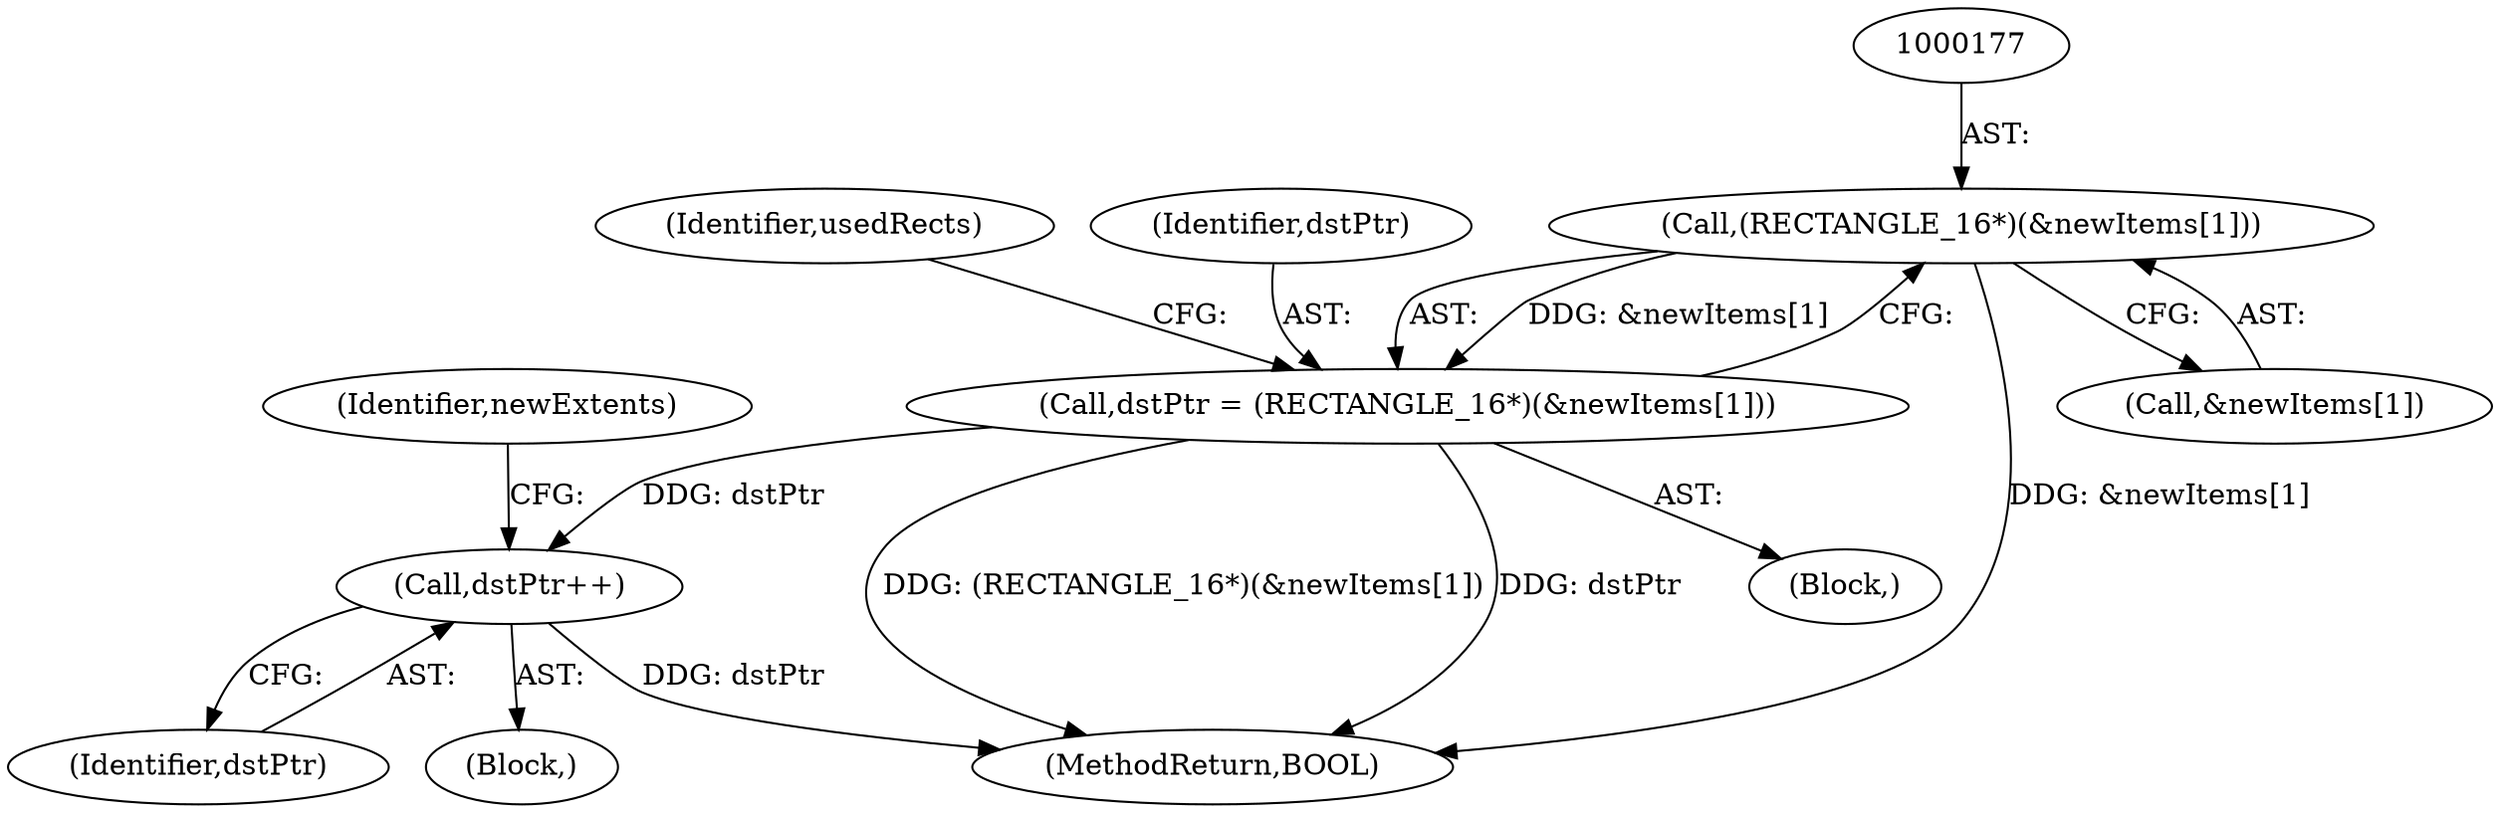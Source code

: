 digraph "0_FreeRDP_fc80ab45621bd966f70594c0b7393ec005a94007_0@array" {
"1000176" [label="(Call,(RECTANGLE_16*)(&newItems[1]))"];
"1000174" [label="(Call,dstPtr = (RECTANGLE_16*)(&newItems[1]))"];
"1000223" [label="(Call,dstPtr++)"];
"1000341" [label="(MethodReturn,BOOL)"];
"1000183" [label="(Identifier,usedRects)"];
"1000228" [label="(Identifier,newExtents)"];
"1000178" [label="(Call,&newItems[1])"];
"1000106" [label="(Block,)"];
"1000176" [label="(Call,(RECTANGLE_16*)(&newItems[1]))"];
"1000224" [label="(Identifier,dstPtr)"];
"1000216" [label="(Block,)"];
"1000175" [label="(Identifier,dstPtr)"];
"1000174" [label="(Call,dstPtr = (RECTANGLE_16*)(&newItems[1]))"];
"1000223" [label="(Call,dstPtr++)"];
"1000176" -> "1000174"  [label="AST: "];
"1000176" -> "1000178"  [label="CFG: "];
"1000177" -> "1000176"  [label="AST: "];
"1000178" -> "1000176"  [label="AST: "];
"1000174" -> "1000176"  [label="CFG: "];
"1000176" -> "1000341"  [label="DDG: &newItems[1]"];
"1000176" -> "1000174"  [label="DDG: &newItems[1]"];
"1000174" -> "1000106"  [label="AST: "];
"1000175" -> "1000174"  [label="AST: "];
"1000183" -> "1000174"  [label="CFG: "];
"1000174" -> "1000341"  [label="DDG: (RECTANGLE_16*)(&newItems[1])"];
"1000174" -> "1000341"  [label="DDG: dstPtr"];
"1000174" -> "1000223"  [label="DDG: dstPtr"];
"1000223" -> "1000216"  [label="AST: "];
"1000223" -> "1000224"  [label="CFG: "];
"1000224" -> "1000223"  [label="AST: "];
"1000228" -> "1000223"  [label="CFG: "];
"1000223" -> "1000341"  [label="DDG: dstPtr"];
}
